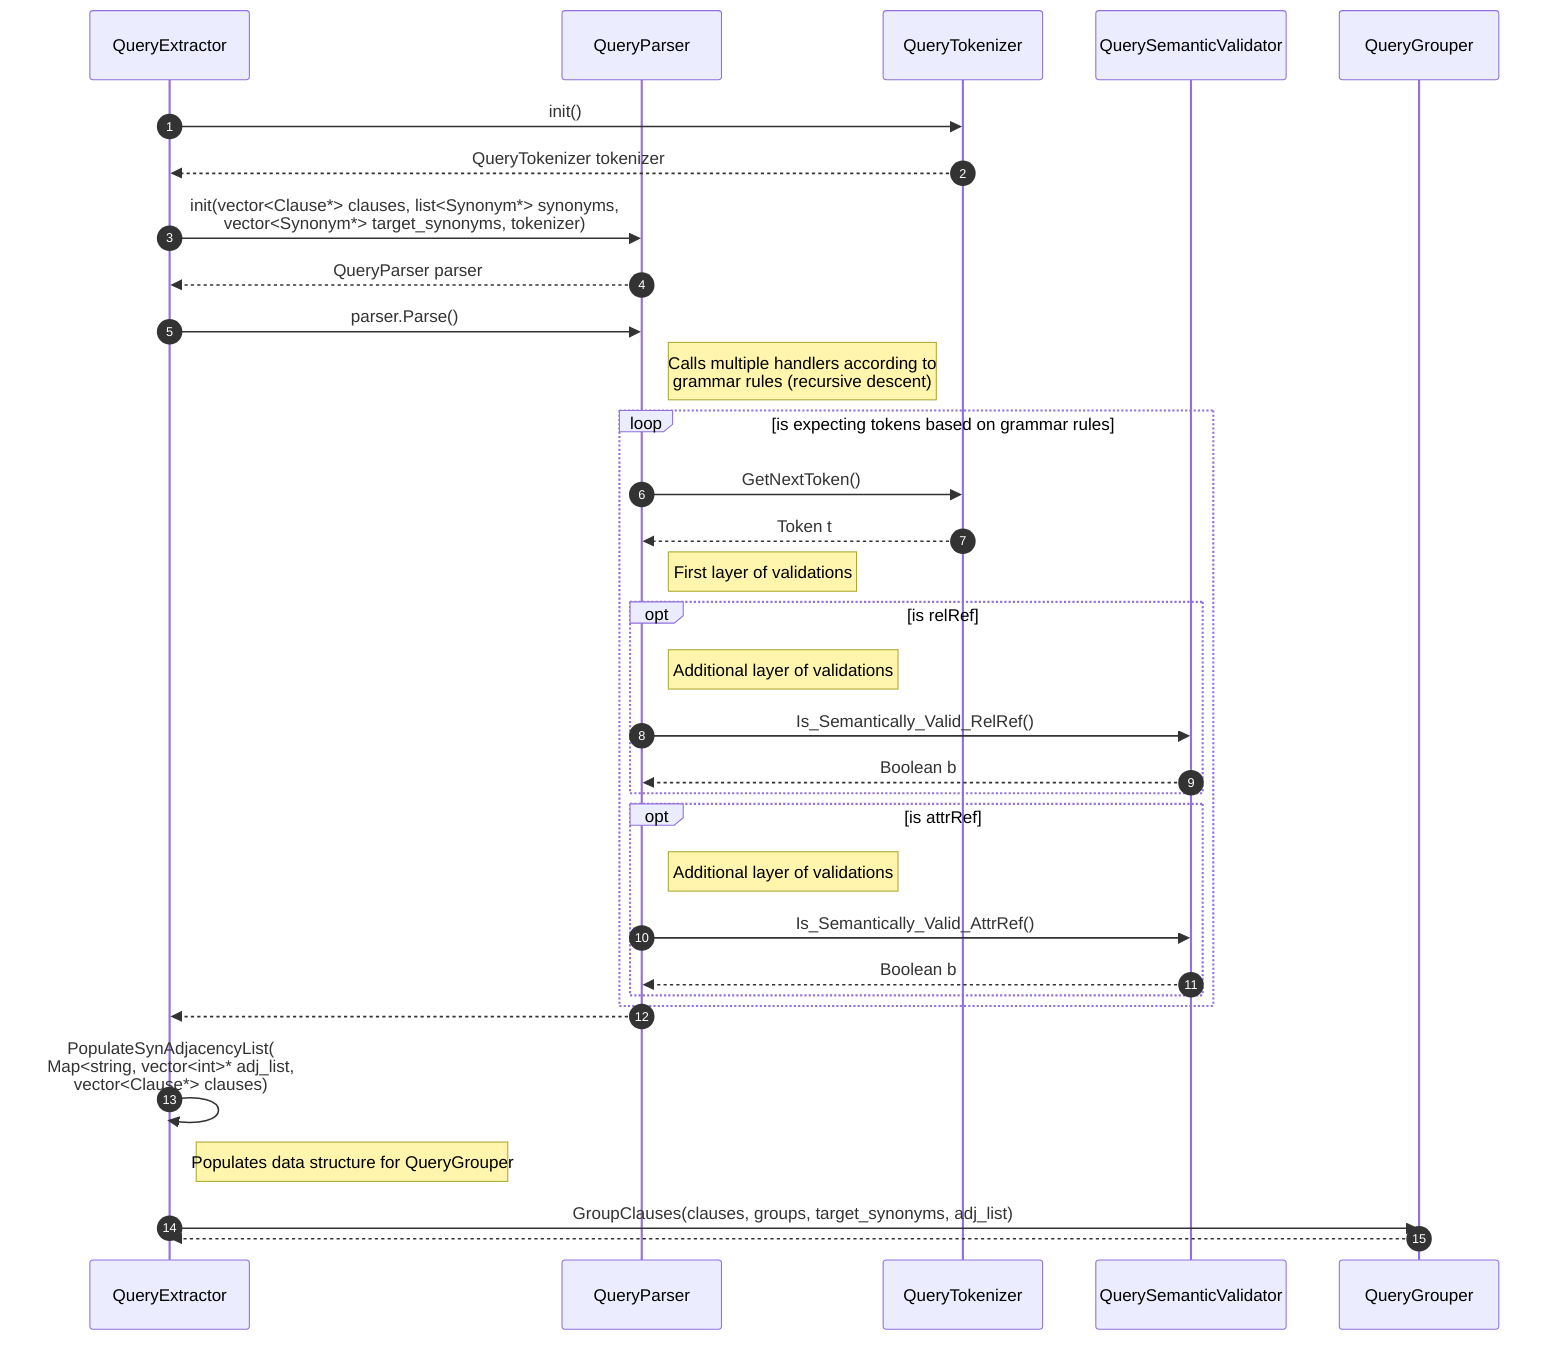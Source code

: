 sequenceDiagram
    autonumber
    participant QueryExtractor
    participant QueryParser
    participant QueryTokenizer
    participant QuerySemanticValidator
    participant QueryGrouper

    %% This sd is for per query (PQL statement) basis.
    QueryExtractor->>QueryTokenizer: init()
    QueryTokenizer-->>QueryExtractor: QueryTokenizer tokenizer
    QueryExtractor->>QueryParser: init(vector<Clause*> clauses, list<Synonym*> synonyms, <br>vector<Synonym*> target_synonyms, tokenizer)
    QueryParser-->>QueryExtractor: QueryParser parser
    QueryExtractor->>QueryParser: parser.Parse()
    Note right of QueryParser: Calls multiple handlers according to <br> grammar rules (recursive descent)
    loop is expecting tokens based on grammar rules
        QueryParser->>QueryTokenizer: GetNextToken()
        QueryTokenizer-->>QueryParser: Token t
        Note right of QueryParser: First layer of validations
        opt is relRef
            Note right of QueryParser: Additional layer of validations
            QueryParser->>QuerySemanticValidator: Is_Semantically_Valid_RelRef()
            QuerySemanticValidator-->>QueryParser: Boolean b
        end
        opt is attrRef
            Note right of QueryParser: Additional layer of validations
            QueryParser->>QuerySemanticValidator: Is_Semantically_Valid_AttrRef()
            QuerySemanticValidator-->>QueryParser: Boolean b
        end
    end
    QueryParser-->>QueryExtractor:
        QueryExtractor->>QueryExtractor: PopulateSynAdjacencyList(<br>Map<string, vector<int>* adj_list, <br>vector<Clause*> clauses)
    Note right of QueryExtractor: Populates data structure for QueryGrouper
    QueryExtractor->>QueryGrouper: GroupClauses(clauses, groups, target_synonyms, adj_list)
    QueryGrouper-->>QueryExtractor: